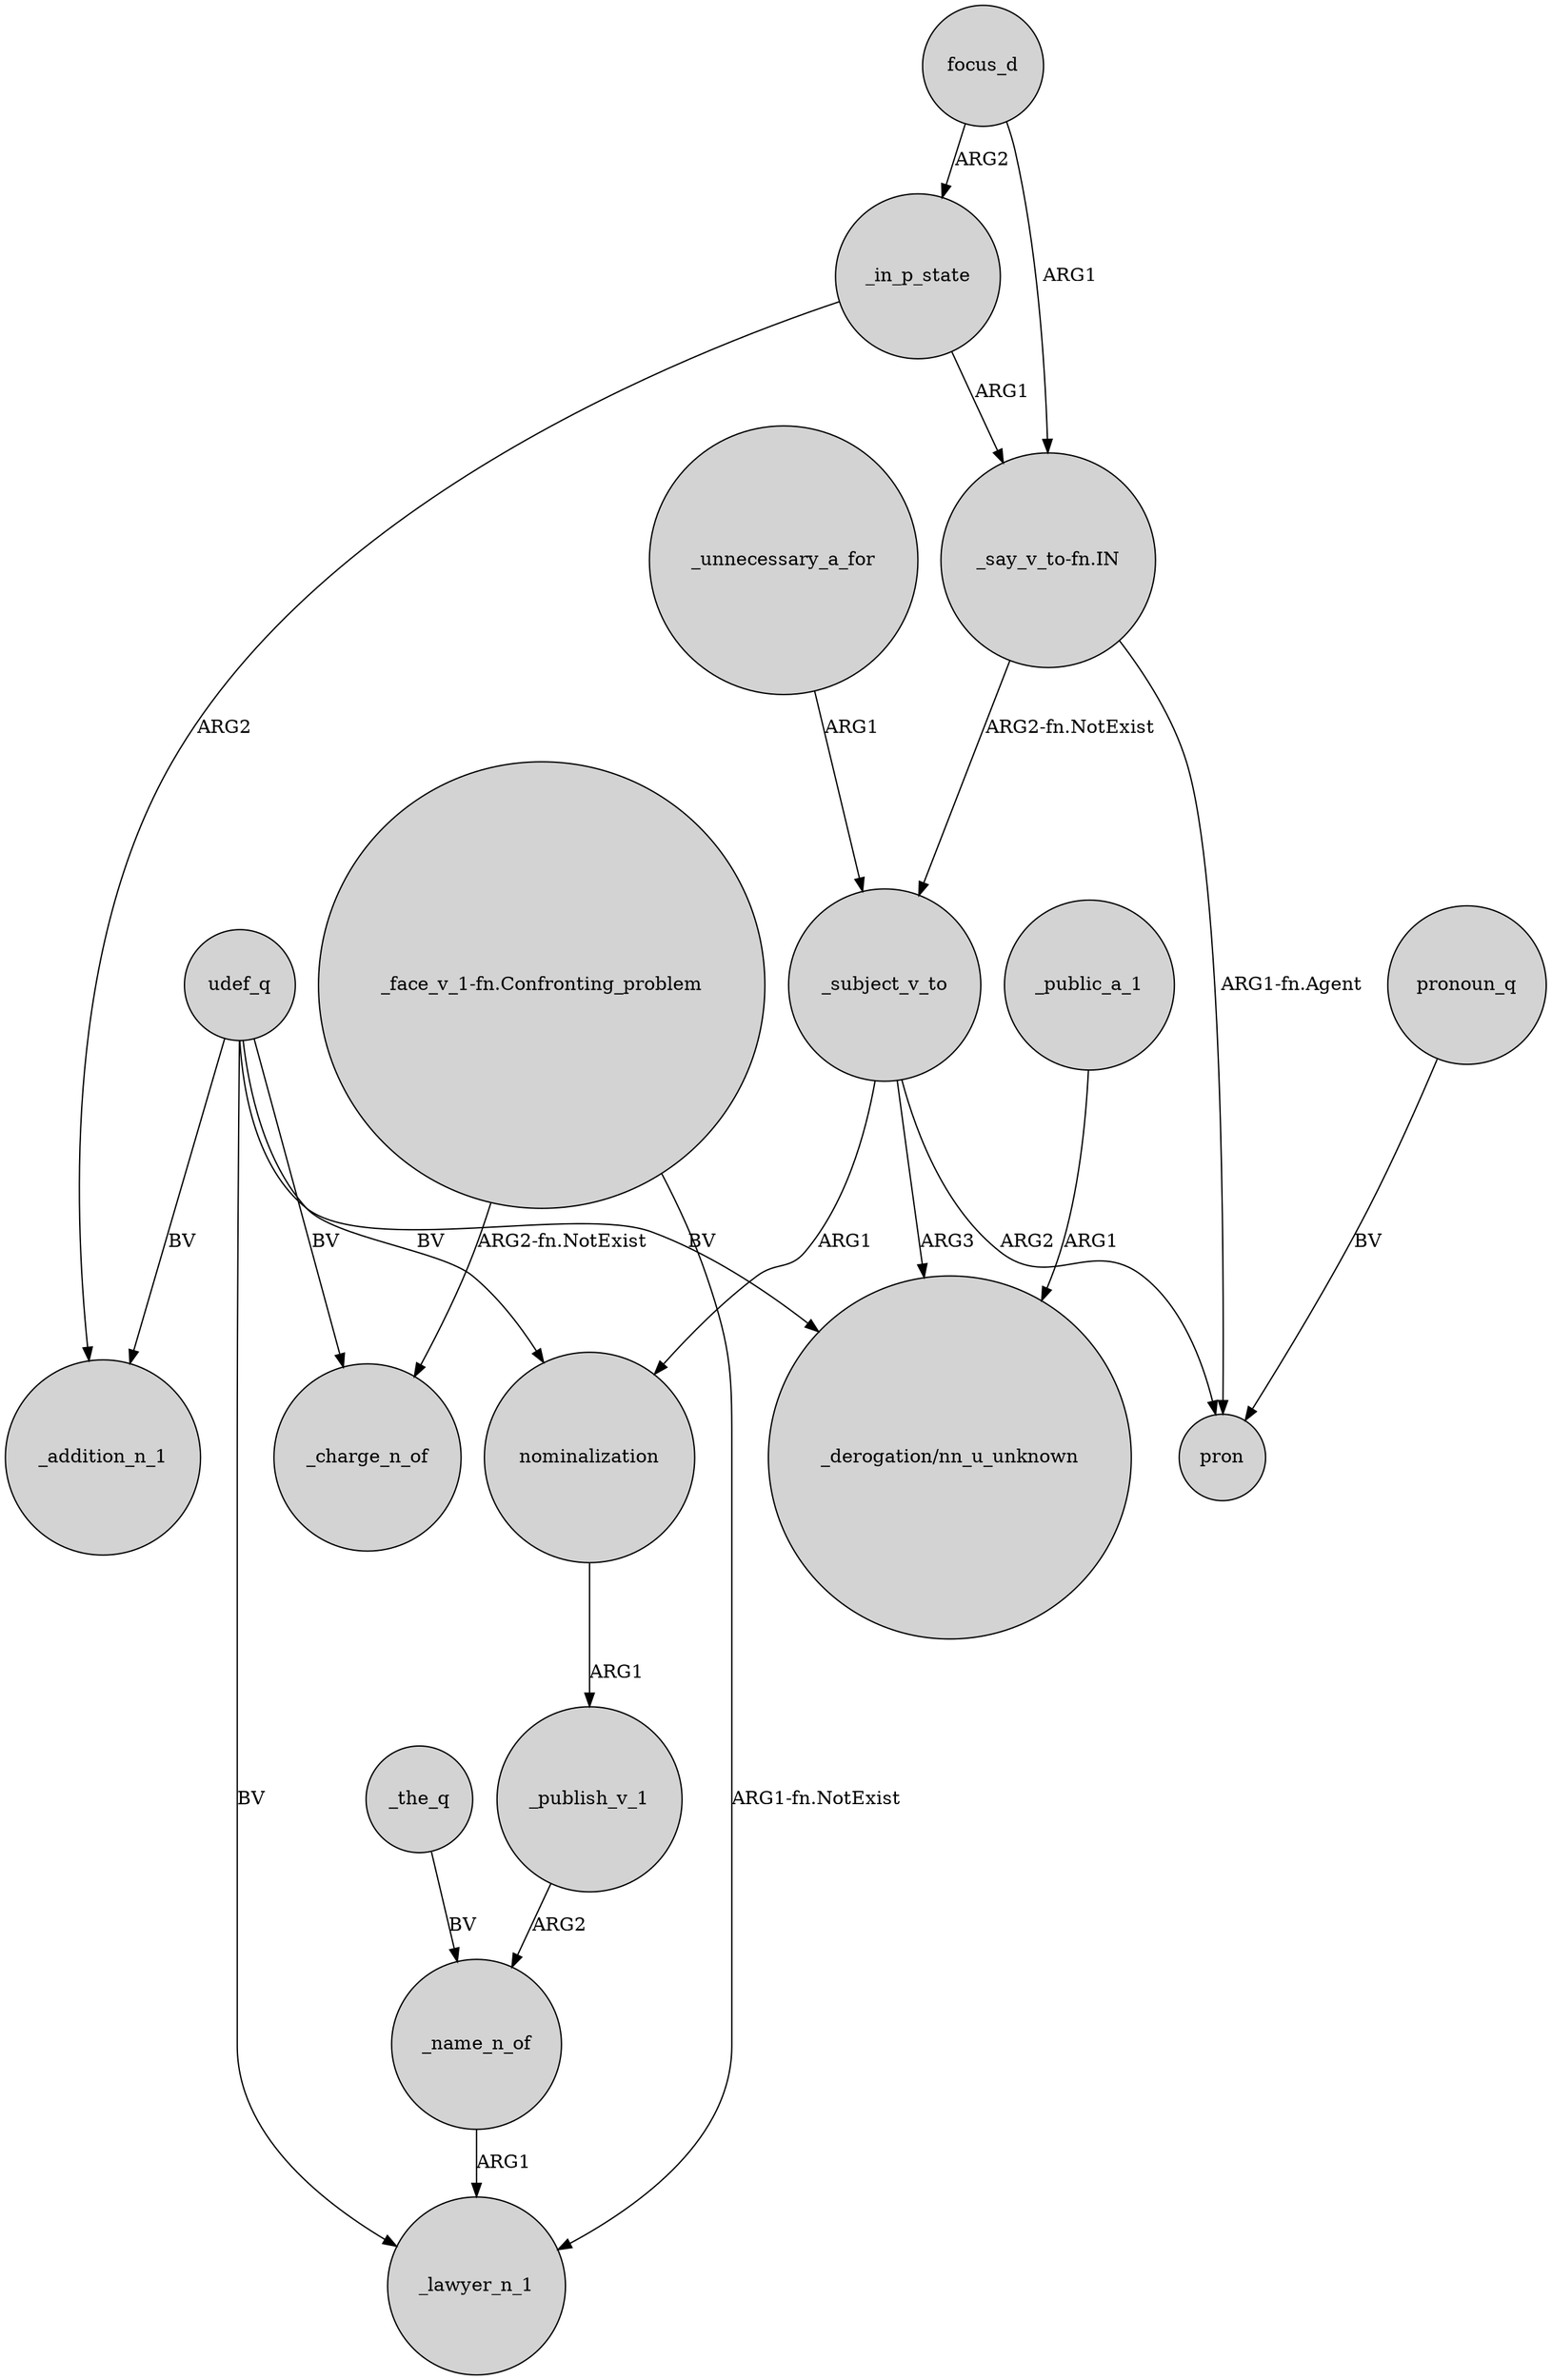digraph {
	node [shape=circle style=filled]
	_publish_v_1 -> _name_n_of [label=ARG2]
	focus_d -> _in_p_state [label=ARG2]
	_public_a_1 -> "_derogation/nn_u_unknown" [label=ARG1]
	udef_q -> _charge_n_of [label=BV]
	focus_d -> "_say_v_to-fn.IN" [label=ARG1]
	_subject_v_to -> nominalization [label=ARG1]
	pronoun_q -> pron [label=BV]
	_subject_v_to -> "_derogation/nn_u_unknown" [label=ARG3]
	udef_q -> _lawyer_n_1 [label=BV]
	"_face_v_1-fn.Confronting_problem" -> _lawyer_n_1 [label="ARG1-fn.NotExist"]
	udef_q -> nominalization [label=BV]
	_in_p_state -> _addition_n_1 [label=ARG2]
	"_say_v_to-fn.IN" -> pron [label="ARG1-fn.Agent"]
	"_say_v_to-fn.IN" -> _subject_v_to [label="ARG2-fn.NotExist"]
	udef_q -> "_derogation/nn_u_unknown" [label=BV]
	_unnecessary_a_for -> _subject_v_to [label=ARG1]
	_name_n_of -> _lawyer_n_1 [label=ARG1]
	_the_q -> _name_n_of [label=BV]
	_subject_v_to -> pron [label=ARG2]
	"_face_v_1-fn.Confronting_problem" -> _charge_n_of [label="ARG2-fn.NotExist"]
	_in_p_state -> "_say_v_to-fn.IN" [label=ARG1]
	udef_q -> _addition_n_1 [label=BV]
	nominalization -> _publish_v_1 [label=ARG1]
}
